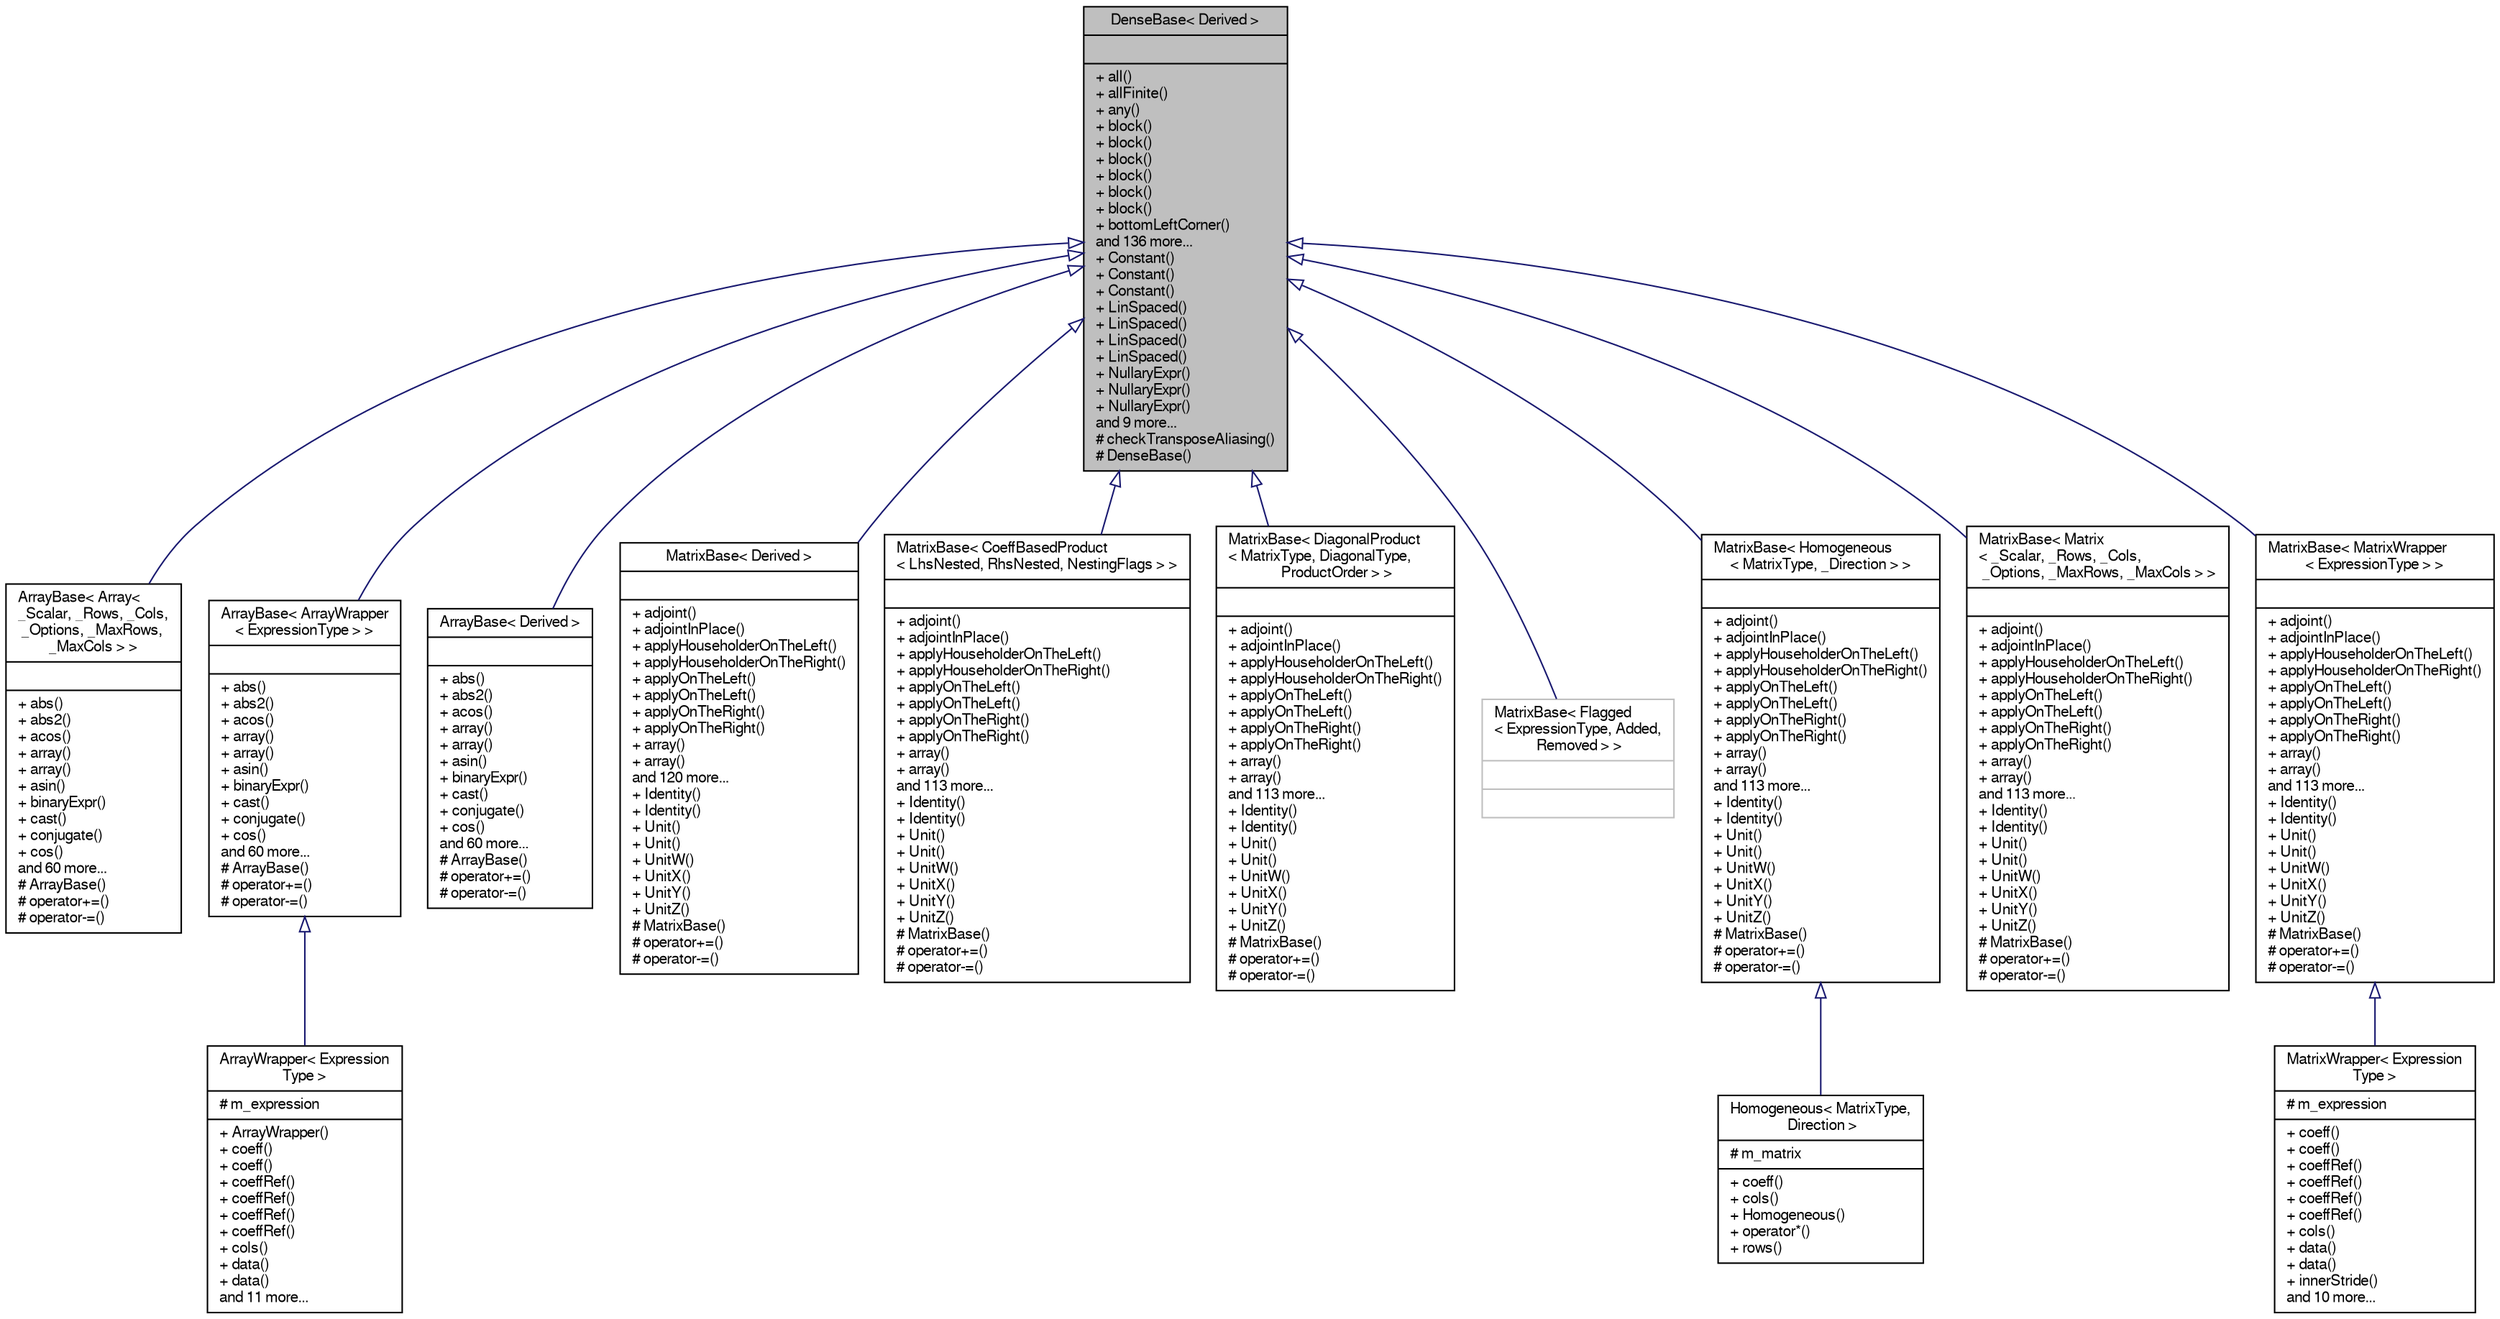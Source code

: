 digraph "DenseBase&lt; Derived &gt;"
{
  edge [fontname="FreeSans",fontsize="10",labelfontname="FreeSans",labelfontsize="10"];
  node [fontname="FreeSans",fontsize="10",shape=record];
  Node1 [label="{DenseBase\< Derived \>\n||+ all()\l+ allFinite()\l+ any()\l+ block()\l+ block()\l+ block()\l+ block()\l+ block()\l+ block()\l+ bottomLeftCorner()\land 136 more...\l+ Constant()\l+ Constant()\l+ Constant()\l+ LinSpaced()\l+ LinSpaced()\l+ LinSpaced()\l+ LinSpaced()\l+ NullaryExpr()\l+ NullaryExpr()\l+ NullaryExpr()\land 9 more...\l# checkTransposeAliasing()\l# DenseBase()\l}",height=0.2,width=0.4,color="black", fillcolor="grey75", style="filled" fontcolor="black"];
  Node1 -> Node2 [dir="back",color="midnightblue",fontsize="10",style="solid",arrowtail="onormal",fontname="FreeSans"];
  Node2 [label="{ArrayBase\< Array\< \l_Scalar, _Rows, _Cols,\l _Options, _MaxRows, \l_MaxCols \> \>\n||+ abs()\l+ abs2()\l+ acos()\l+ array()\l+ array()\l+ asin()\l+ binaryExpr()\l+ cast()\l+ conjugate()\l+ cos()\land 60 more...\l# ArrayBase()\l# operator+=()\l# operator-=()\l}",height=0.2,width=0.4,color="black", fillcolor="white", style="filled",URL="$classEigen_1_1ArrayBase.html"];
  Node1 -> Node3 [dir="back",color="midnightblue",fontsize="10",style="solid",arrowtail="onormal",fontname="FreeSans"];
  Node3 [label="{ArrayBase\< ArrayWrapper\l\< ExpressionType \> \>\n||+ abs()\l+ abs2()\l+ acos()\l+ array()\l+ array()\l+ asin()\l+ binaryExpr()\l+ cast()\l+ conjugate()\l+ cos()\land 60 more...\l# ArrayBase()\l# operator+=()\l# operator-=()\l}",height=0.2,width=0.4,color="black", fillcolor="white", style="filled",URL="$classEigen_1_1ArrayBase.html"];
  Node3 -> Node4 [dir="back",color="midnightblue",fontsize="10",style="solid",arrowtail="onormal",fontname="FreeSans"];
  Node4 [label="{ArrayWrapper\< Expression\lType \>\n|# m_expression\l|+ ArrayWrapper()\l+ coeff()\l+ coeff()\l+ coeffRef()\l+ coeffRef()\l+ coeffRef()\l+ coeffRef()\l+ cols()\l+ data()\l+ data()\land 11 more...\l}",height=0.2,width=0.4,color="black", fillcolor="white", style="filled",URL="$classEigen_1_1ArrayWrapper.html",tooltip="Expression of a mathematical vector or matrix as an array object. "];
  Node1 -> Node5 [dir="back",color="midnightblue",fontsize="10",style="solid",arrowtail="onormal",fontname="FreeSans"];
  Node5 [label="{ArrayBase\< Derived \>\n||+ abs()\l+ abs2()\l+ acos()\l+ array()\l+ array()\l+ asin()\l+ binaryExpr()\l+ cast()\l+ conjugate()\l+ cos()\land 60 more...\l# ArrayBase()\l# operator+=()\l# operator-=()\l}",height=0.2,width=0.4,color="black", fillcolor="white", style="filled",URL="$classEigen_1_1ArrayBase.html",tooltip="Base class for all 1D and 2D array, and related expressions. "];
  Node1 -> Node6 [dir="back",color="midnightblue",fontsize="10",style="solid",arrowtail="onormal",fontname="FreeSans"];
  Node6 [label="{MatrixBase\< Derived \>\n||+ adjoint()\l+ adjointInPlace()\l+ applyHouseholderOnTheLeft()\l+ applyHouseholderOnTheRight()\l+ applyOnTheLeft()\l+ applyOnTheLeft()\l+ applyOnTheRight()\l+ applyOnTheRight()\l+ array()\l+ array()\land 120 more...\l+ Identity()\l+ Identity()\l+ Unit()\l+ Unit()\l+ UnitW()\l+ UnitX()\l+ UnitY()\l+ UnitZ()\l# MatrixBase()\l# operator+=()\l# operator-=()\l}",height=0.2,width=0.4,color="black", fillcolor="white", style="filled",URL="$classEigen_1_1MatrixBase.html",tooltip="Base class for all dense matrices, vectors, and expressions. "];
  Node1 -> Node7 [dir="back",color="midnightblue",fontsize="10",style="solid",arrowtail="onormal",fontname="FreeSans"];
  Node7 [label="{MatrixBase\< CoeffBasedProduct\l\< LhsNested, RhsNested, NestingFlags \> \>\n||+ adjoint()\l+ adjointInPlace()\l+ applyHouseholderOnTheLeft()\l+ applyHouseholderOnTheRight()\l+ applyOnTheLeft()\l+ applyOnTheLeft()\l+ applyOnTheRight()\l+ applyOnTheRight()\l+ array()\l+ array()\land 113 more...\l+ Identity()\l+ Identity()\l+ Unit()\l+ Unit()\l+ UnitW()\l+ UnitX()\l+ UnitY()\l+ UnitZ()\l# MatrixBase()\l# operator+=()\l# operator-=()\l}",height=0.2,width=0.4,color="black", fillcolor="white", style="filled",URL="$classEigen_1_1MatrixBase.html"];
  Node1 -> Node8 [dir="back",color="midnightblue",fontsize="10",style="solid",arrowtail="onormal",fontname="FreeSans"];
  Node8 [label="{MatrixBase\< DiagonalProduct\l\< MatrixType, DiagonalType,\l ProductOrder \> \>\n||+ adjoint()\l+ adjointInPlace()\l+ applyHouseholderOnTheLeft()\l+ applyHouseholderOnTheRight()\l+ applyOnTheLeft()\l+ applyOnTheLeft()\l+ applyOnTheRight()\l+ applyOnTheRight()\l+ array()\l+ array()\land 113 more...\l+ Identity()\l+ Identity()\l+ Unit()\l+ Unit()\l+ UnitW()\l+ UnitX()\l+ UnitY()\l+ UnitZ()\l# MatrixBase()\l# operator+=()\l# operator-=()\l}",height=0.2,width=0.4,color="black", fillcolor="white", style="filled",URL="$classEigen_1_1MatrixBase.html"];
  Node1 -> Node9 [dir="back",color="midnightblue",fontsize="10",style="solid",arrowtail="onormal",fontname="FreeSans"];
  Node9 [label="{MatrixBase\< Flagged\l\< ExpressionType, Added,\l Removed \> \>\n||}",height=0.2,width=0.4,color="grey75", fillcolor="white", style="filled"];
  Node1 -> Node10 [dir="back",color="midnightblue",fontsize="10",style="solid",arrowtail="onormal",fontname="FreeSans"];
  Node10 [label="{MatrixBase\< Homogeneous\l\< MatrixType, _Direction \> \>\n||+ adjoint()\l+ adjointInPlace()\l+ applyHouseholderOnTheLeft()\l+ applyHouseholderOnTheRight()\l+ applyOnTheLeft()\l+ applyOnTheLeft()\l+ applyOnTheRight()\l+ applyOnTheRight()\l+ array()\l+ array()\land 113 more...\l+ Identity()\l+ Identity()\l+ Unit()\l+ Unit()\l+ UnitW()\l+ UnitX()\l+ UnitY()\l+ UnitZ()\l# MatrixBase()\l# operator+=()\l# operator-=()\l}",height=0.2,width=0.4,color="black", fillcolor="white", style="filled",URL="$classEigen_1_1MatrixBase.html"];
  Node10 -> Node11 [dir="back",color="midnightblue",fontsize="10",style="solid",arrowtail="onormal",fontname="FreeSans"];
  Node11 [label="{Homogeneous\< MatrixType,\l Direction \>\n|# m_matrix\l|+ coeff()\l+ cols()\l+ Homogeneous()\l+ operator*()\l+ rows()\l}",height=0.2,width=0.4,color="black", fillcolor="white", style="filled",URL="$classEigen_1_1Homogeneous.html",tooltip="Expression of one (or a set of) homogeneous vector(s) "];
  Node1 -> Node12 [dir="back",color="midnightblue",fontsize="10",style="solid",arrowtail="onormal",fontname="FreeSans"];
  Node12 [label="{MatrixBase\< Matrix\l\< _Scalar, _Rows, _Cols,\l _Options, _MaxRows, _MaxCols \> \>\n||+ adjoint()\l+ adjointInPlace()\l+ applyHouseholderOnTheLeft()\l+ applyHouseholderOnTheRight()\l+ applyOnTheLeft()\l+ applyOnTheLeft()\l+ applyOnTheRight()\l+ applyOnTheRight()\l+ array()\l+ array()\land 113 more...\l+ Identity()\l+ Identity()\l+ Unit()\l+ Unit()\l+ UnitW()\l+ UnitX()\l+ UnitY()\l+ UnitZ()\l# MatrixBase()\l# operator+=()\l# operator-=()\l}",height=0.2,width=0.4,color="black", fillcolor="white", style="filled",URL="$classEigen_1_1MatrixBase.html"];
  Node1 -> Node13 [dir="back",color="midnightblue",fontsize="10",style="solid",arrowtail="onormal",fontname="FreeSans"];
  Node13 [label="{MatrixBase\< MatrixWrapper\l\< ExpressionType \> \>\n||+ adjoint()\l+ adjointInPlace()\l+ applyHouseholderOnTheLeft()\l+ applyHouseholderOnTheRight()\l+ applyOnTheLeft()\l+ applyOnTheLeft()\l+ applyOnTheRight()\l+ applyOnTheRight()\l+ array()\l+ array()\land 113 more...\l+ Identity()\l+ Identity()\l+ Unit()\l+ Unit()\l+ UnitW()\l+ UnitX()\l+ UnitY()\l+ UnitZ()\l# MatrixBase()\l# operator+=()\l# operator-=()\l}",height=0.2,width=0.4,color="black", fillcolor="white", style="filled",URL="$classEigen_1_1MatrixBase.html"];
  Node13 -> Node14 [dir="back",color="midnightblue",fontsize="10",style="solid",arrowtail="onormal",fontname="FreeSans"];
  Node14 [label="{MatrixWrapper\< Expression\lType \>\n|# m_expression\l|+ coeff()\l+ coeff()\l+ coeffRef()\l+ coeffRef()\l+ coeffRef()\l+ coeffRef()\l+ cols()\l+ data()\l+ data()\l+ innerStride()\land 10 more...\l}",height=0.2,width=0.4,color="black", fillcolor="white", style="filled",URL="$classEigen_1_1MatrixWrapper.html",tooltip="Expression of an array as a mathematical vector or matrix. "];
}
